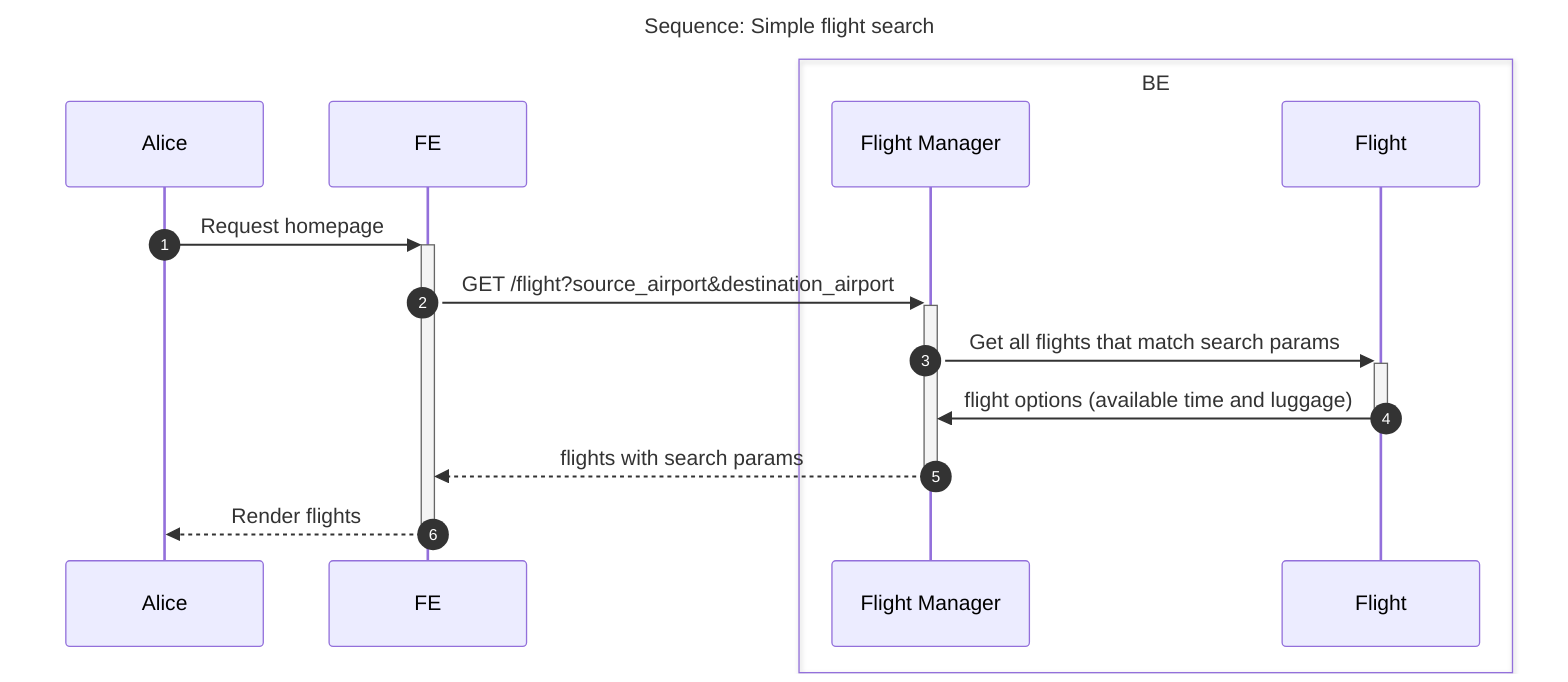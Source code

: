 sequenceDiagram
    Title Sequence: Simple flight search
    autonumber
    Alice->>+FE: Request homepage
    FE->>+Flight Manager: GET /flight?source_airport&destination_airport
    Flight Manager->>+Flight: Get all flights that match search params
    Flight->>-Flight Manager: flight options (available time and luggage)
    Flight Manager-->>-FE: flights with search params
    FE-->>-Alice: Render flights
    box BE
    participant Flight Manager
    participant Flight
    end